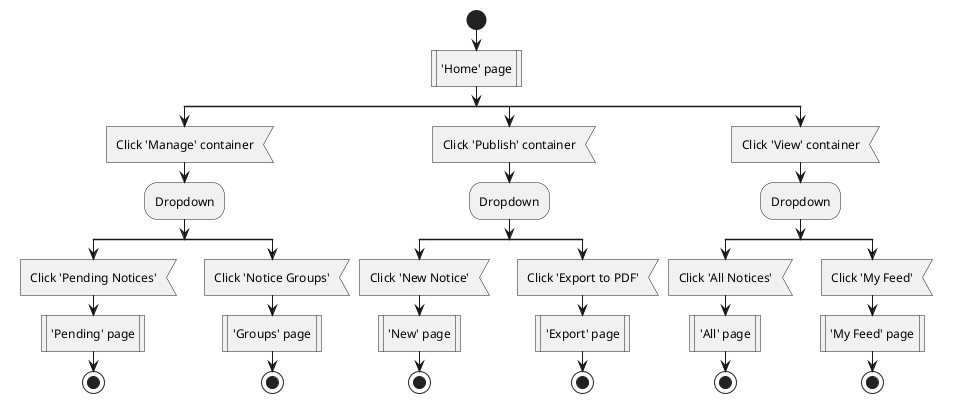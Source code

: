 @startuml Home

start
:'Home' page|
split
  :Click 'Manage' container<
  :Dropdown;
  split
    :Click 'Pending Notices'<
    :'Pending' page|
    stop
  split again
    :Click 'Notice Groups'<
    :'Groups' page|
    stop
  end split
split again
  :Click 'Publish' container<
  :Dropdown;
  split
    :Click 'New Notice'<
    :'New' page|
    stop
  split again
    :Click 'Export to PDF'<
    :'Export' page|
    stop
  end split
split again
  :Click 'View' container<
  :Dropdown;
  split
    :Click 'All Notices'<
    :'All' page|
    stop
  split again
    :Click 'My Feed'<
    :'My Feed' page|
    stop
  end split
end split


@enduml